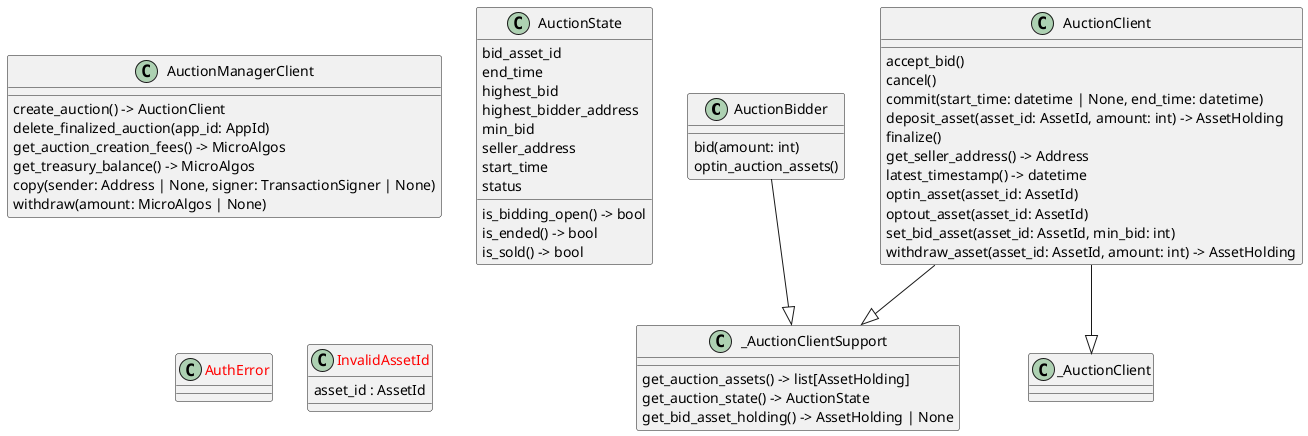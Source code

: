 @startuml classes
set namespaceSeparator none
class "AuctionBidder" as oysterpack.apps.auction_app.client.auction_client.AuctionBidder {
  bid(amount: int)
  optin_auction_assets()
}
class "AuctionClient" as oysterpack.apps.auction_app.client.auction_client.AuctionClient {
  accept_bid()
  cancel()
  commit(start_time: datetime | None, end_time: datetime)
  deposit_asset(asset_id: AssetId, amount: int) -> AssetHolding
  finalize()
  get_seller_address() -> Address
  latest_timestamp() -> datetime
  optin_asset(asset_id: AssetId)
  optout_asset(asset_id: AssetId)
  set_bid_asset(asset_id: AssetId, min_bid: int)
  withdraw_asset(asset_id: AssetId, amount: int) -> AssetHolding
}
class "AuctionManagerClient" as oysterpack.apps.auction_app.client.auction_manager_client.AuctionManagerClient {
  create_auction() -> AuctionClient
  delete_finalized_auction(app_id: AppId)
  get_auction_creation_fees() -> MicroAlgos
  get_treasury_balance() -> MicroAlgos
  copy(sender: Address | None, signer: TransactionSigner | None)
  withdraw(amount: MicroAlgos | None)
}
class "AuctionState" as oysterpack.apps.auction_app.client.auction_client.AuctionState {
  bid_asset_id
  end_time
  highest_bid
  highest_bidder_address
  min_bid
  seller_address
  start_time
  status
  is_bidding_open() -> bool
  is_ended() -> bool
  is_sold() -> bool
}
class "<color:red>AuthError</color>" as oysterpack.apps.auction_app.client.auction_client.AuthError {
}
class "<color:red>InvalidAssetId</color>" as oysterpack.apps.auction_app.client.auction_client.InvalidAssetId {
  asset_id : AssetId
}
class "_AuctionClient" as oysterpack.apps.auction_app.client.auction_client._AuctionClient {
}
class "_AuctionClientSupport" as oysterpack.apps.auction_app.client.auction_client._AuctionClientSupport {
  get_auction_assets() -> list[AssetHolding]
  get_auction_state() -> AuctionState
  get_bid_asset_holding() -> AssetHolding | None
}
oysterpack.apps.auction_app.client.auction_client.AuctionBidder --|> oysterpack.apps.auction_app.client.auction_client._AuctionClientSupport
oysterpack.apps.auction_app.client.auction_client.AuctionClient --|> oysterpack.apps.auction_app.client.auction_client._AuctionClient
oysterpack.apps.auction_app.client.auction_client.AuctionClient --|> oysterpack.apps.auction_app.client.auction_client._AuctionClientSupport
@enduml
